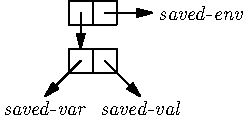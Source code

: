 defaultpen(fontsize(10pt));
unitsize(12pt);
real w = 1;
real l = 1;
real offset = 2*w+l/2;
path a_box = box((0, 0), (l, w));
path a_arrow = (l/2,w/2)--(l/2,-w*1);
path b_arrow = (l*1.5,w/2)--(l*3.5,w/2);

draw(shift(0)*a_box);
draw(shift(1*l)*a_box);
draw(shift(0, -2*w)*a_box);
draw(shift(1*l, -2*w)*a_box);

draw(a_arrow,arrow=Arrow());
draw(b_arrow,arrow=Arrow());
draw((l*0.5,-w*1.5)--(-l,-w*3), arrow=Arrow());
draw((l*1.5,-w*1.5)--(l*3,-w*3), arrow=Arrow());

label("$\mathit{saved\mbox{-}env}$",(l*3.5,w/2),align=E);
label("$\mathit{saved\mbox{-}var}$",(-l,-w*3.5));
label("$\mathit{saved\mbox{-}val}$",(l*3,-w*3.5));
shipout(currentpicture.fit());
